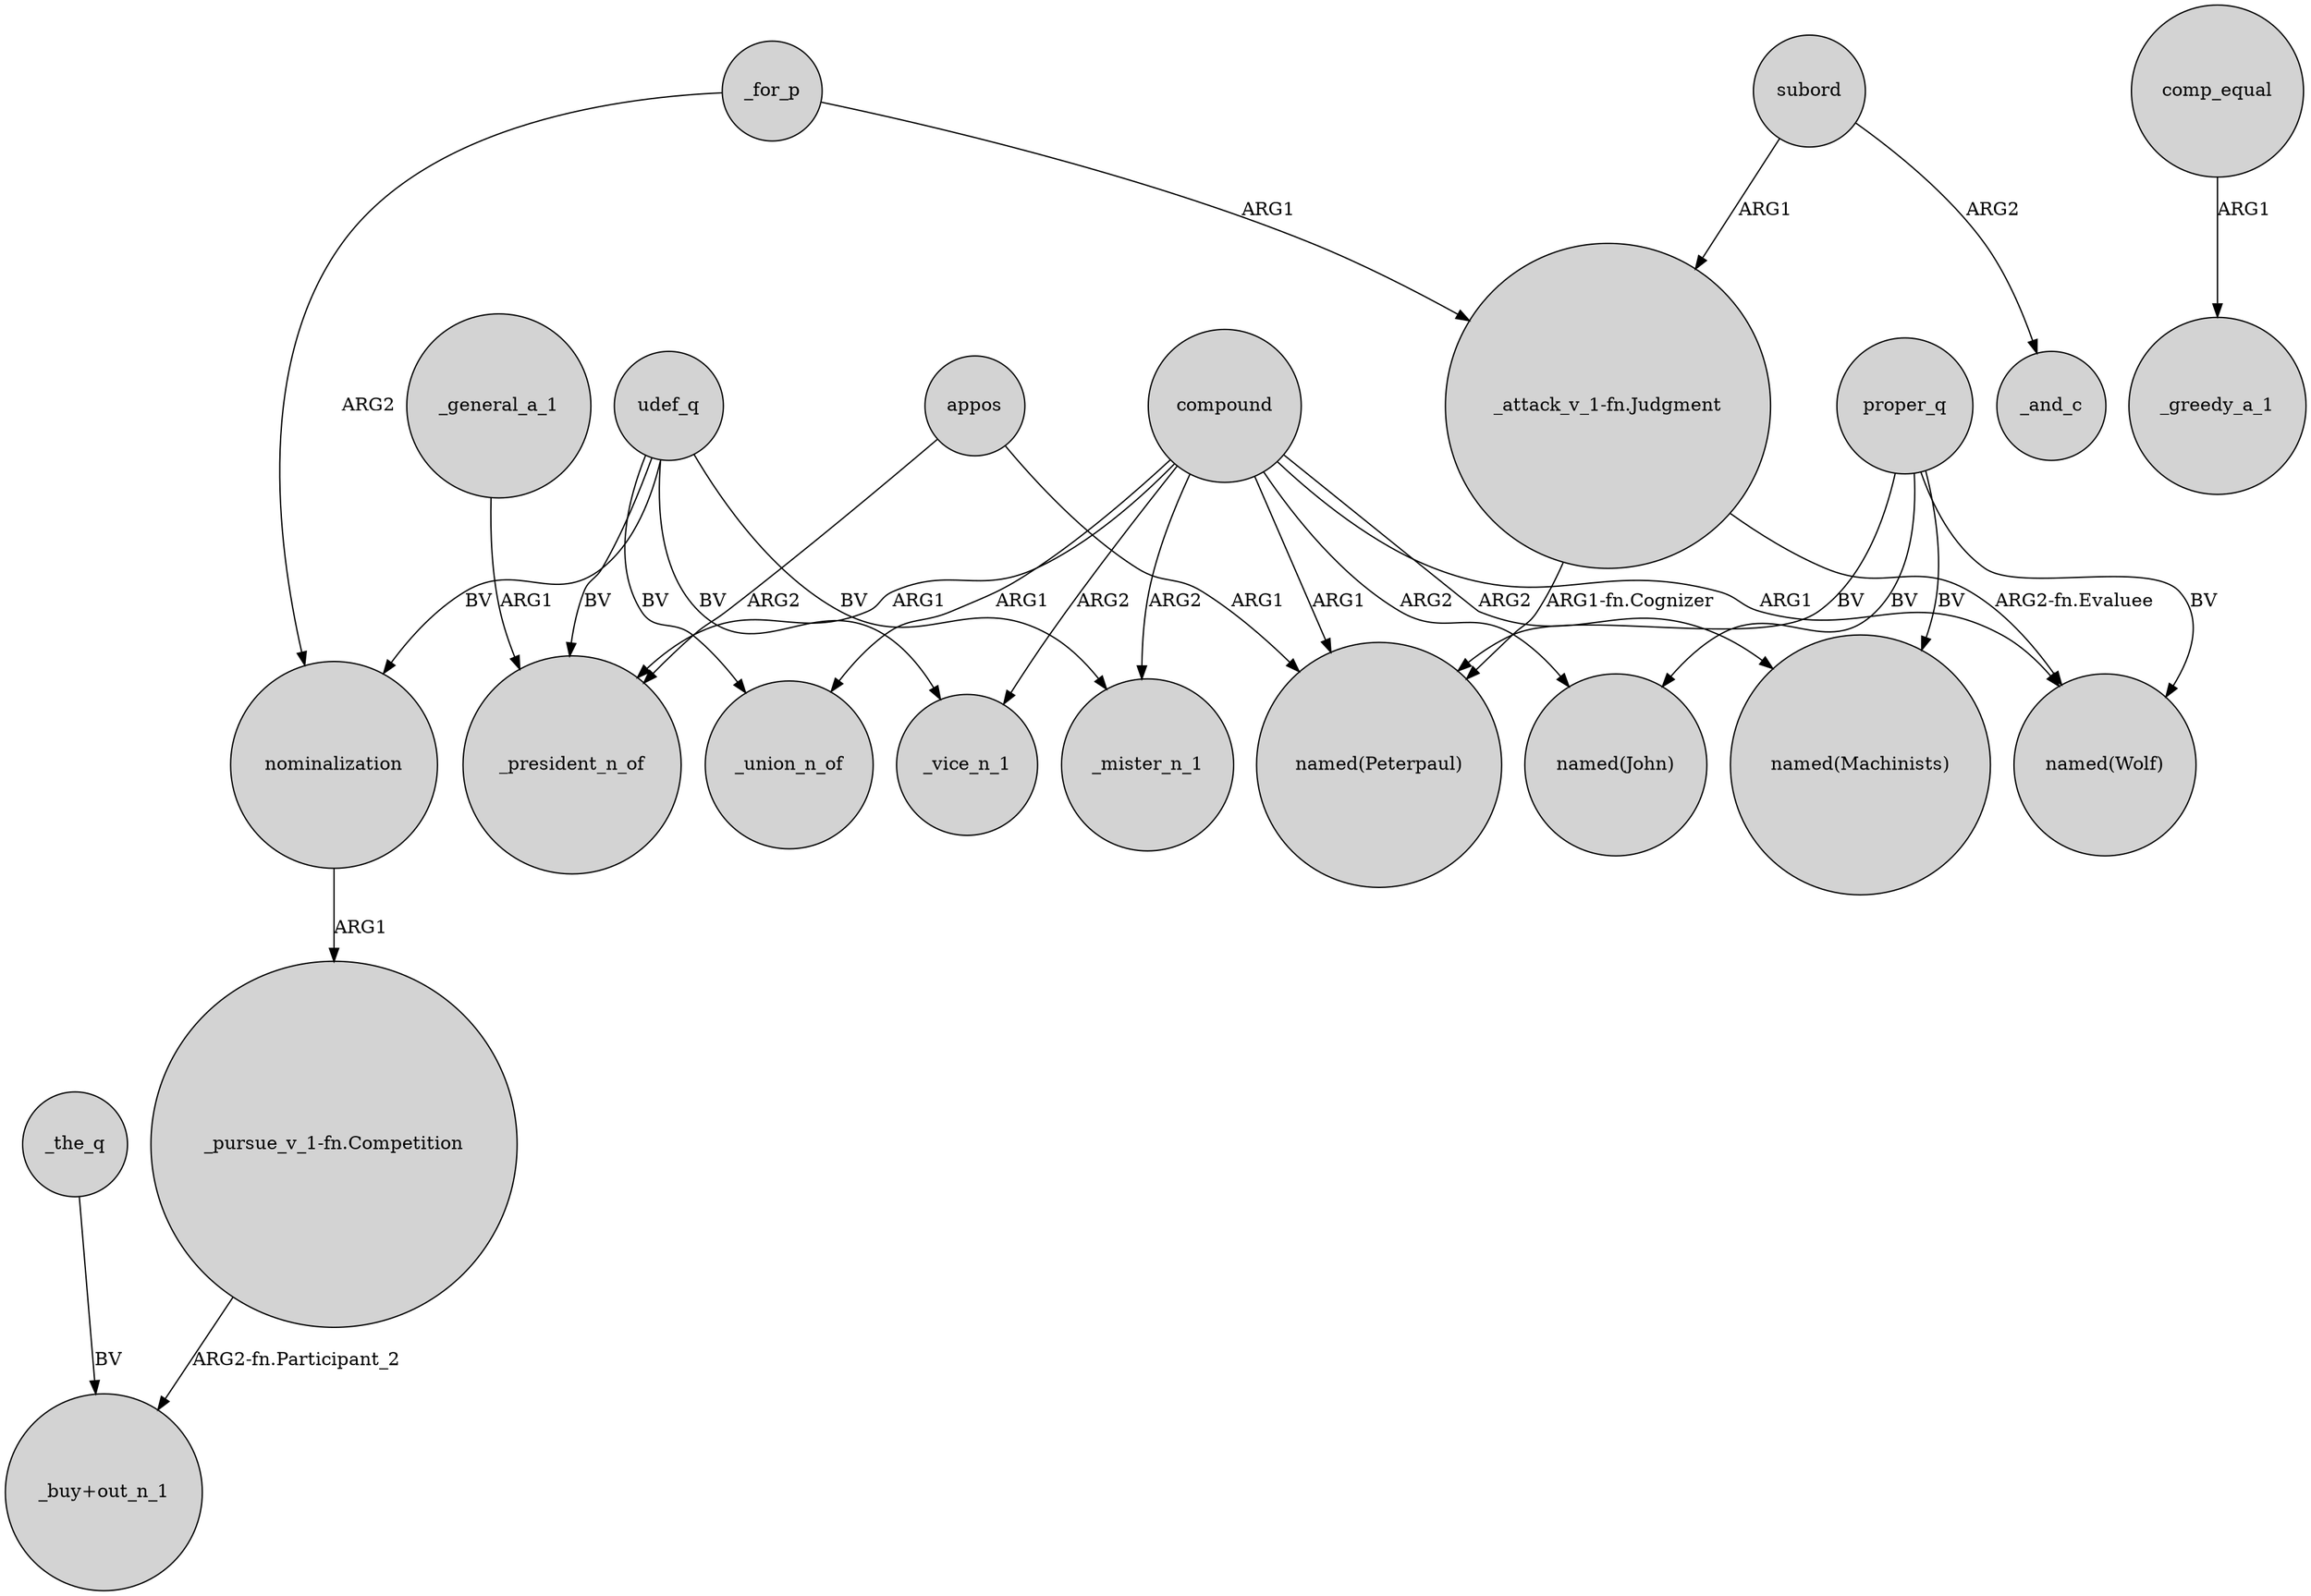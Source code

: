 digraph {
	node [shape=circle style=filled]
	appos -> _president_n_of [label=ARG2]
	compound -> _mister_n_1 [label=ARG2]
	compound -> _union_n_of [label=ARG1]
	proper_q -> "named(Peterpaul)" [label=BV]
	proper_q -> "named(Machinists)" [label=BV]
	udef_q -> nominalization [label=BV]
	"_attack_v_1-fn.Judgment" -> "named(Peterpaul)" [label="ARG1-fn.Cognizer"]
	compound -> "named(Wolf)" [label=ARG1]
	subord -> _and_c [label=ARG2]
	"_attack_v_1-fn.Judgment" -> "named(Wolf)" [label="ARG2-fn.Evaluee"]
	udef_q -> _mister_n_1 [label=BV]
	udef_q -> _union_n_of [label=BV]
	udef_q -> _vice_n_1 [label=BV]
	compound -> "named(John)" [label=ARG2]
	compound -> "named(Peterpaul)" [label=ARG1]
	proper_q -> "named(Wolf)" [label=BV]
	appos -> "named(Peterpaul)" [label=ARG1]
	_for_p -> nominalization [label=ARG2]
	compound -> _vice_n_1 [label=ARG2]
	compound -> "named(Machinists)" [label=ARG2]
	_for_p -> "_attack_v_1-fn.Judgment" [label=ARG1]
	subord -> "_attack_v_1-fn.Judgment" [label=ARG1]
	compound -> _president_n_of [label=ARG1]
	_the_q -> "_buy+out_n_1" [label=BV]
	udef_q -> _president_n_of [label=BV]
	comp_equal -> _greedy_a_1 [label=ARG1]
	"_pursue_v_1-fn.Competition" -> "_buy+out_n_1" [label="ARG2-fn.Participant_2"]
	nominalization -> "_pursue_v_1-fn.Competition" [label=ARG1]
	_general_a_1 -> _president_n_of [label=ARG1]
	proper_q -> "named(John)" [label=BV]
}
